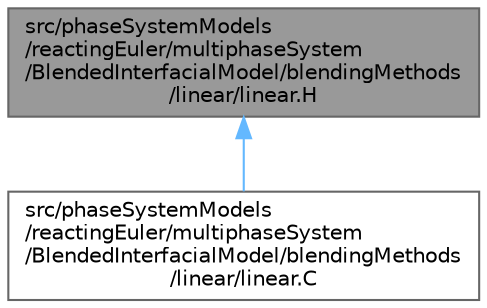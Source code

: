 digraph "src/phaseSystemModels/reactingEuler/multiphaseSystem/BlendedInterfacialModel/blendingMethods/linear/linear.H"
{
 // LATEX_PDF_SIZE
  bgcolor="transparent";
  edge [fontname=Helvetica,fontsize=10,labelfontname=Helvetica,labelfontsize=10];
  node [fontname=Helvetica,fontsize=10,shape=box,height=0.2,width=0.4];
  Node1 [id="Node000001",label="src/phaseSystemModels\l/reactingEuler/multiphaseSystem\l/BlendedInterfacialModel/blendingMethods\l/linear/linear.H",height=0.2,width=0.4,color="gray40", fillcolor="grey60", style="filled", fontcolor="black",tooltip=" "];
  Node1 -> Node2 [id="edge1_Node000001_Node000002",dir="back",color="steelblue1",style="solid",tooltip=" "];
  Node2 [id="Node000002",label="src/phaseSystemModels\l/reactingEuler/multiphaseSystem\l/BlendedInterfacialModel/blendingMethods\l/linear/linear.C",height=0.2,width=0.4,color="grey40", fillcolor="white", style="filled",URL="$phaseSystemModels_2reactingEuler_2multiphaseSystem_2BlendedInterfacialModel_2blendingMethods_2linear_2linear_8C.html",tooltip=" "];
}
